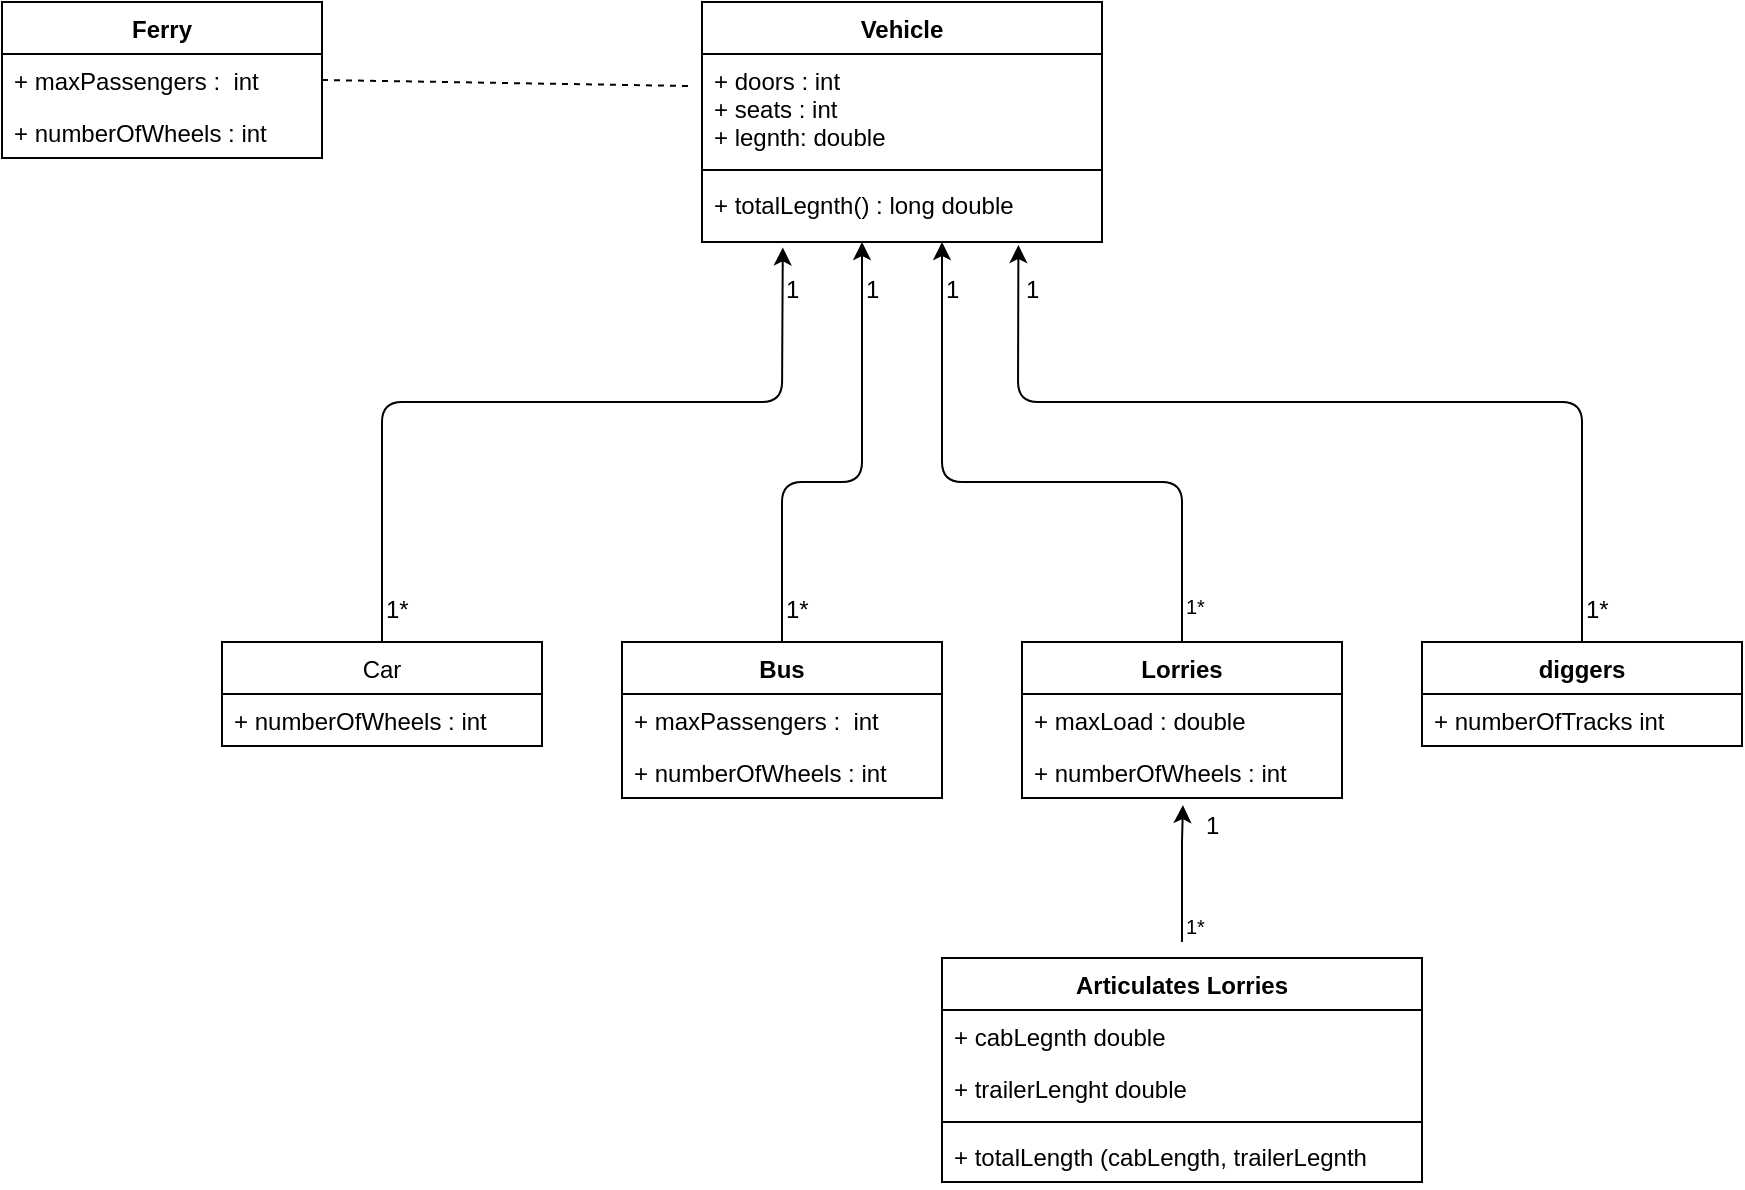 <mxfile version="12.7.2" type="github">
  <diagram id="SVsXcqqRXmWgpmADdaAt" name="Page-1">
    <mxGraphModel dx="1296" dy="722" grid="1" gridSize="10" guides="1" tooltips="1" connect="1" arrows="1" fold="1" page="1" pageScale="1" pageWidth="850" pageHeight="1100" math="0" shadow="0">
      <root>
        <mxCell id="0" />
        <mxCell id="1" parent="0" />
        <mxCell id="eGB27aKzizbsrl1qI4jq-1" value="Vehicle" style="swimlane;fontStyle=1;align=center;verticalAlign=top;childLayout=stackLayout;horizontal=1;startSize=26;horizontalStack=0;resizeParent=1;resizeParentMax=0;resizeLast=0;collapsible=1;marginBottom=0;" parent="1" vertex="1">
          <mxGeometry x="440" y="40" width="200" height="120" as="geometry">
            <mxRectangle x="40" y="40" width="70" height="26" as="alternateBounds" />
          </mxGeometry>
        </mxCell>
        <mxCell id="eGB27aKzizbsrl1qI4jq-2" value="+ doors : int&#xa;+ seats : int&#xa;+ legnth: double" style="text;strokeColor=none;fillColor=none;align=left;verticalAlign=top;spacingLeft=4;spacingRight=4;overflow=hidden;rotatable=0;points=[[0,0.5],[1,0.5]];portConstraint=eastwest;" parent="eGB27aKzizbsrl1qI4jq-1" vertex="1">
          <mxGeometry y="26" width="200" height="54" as="geometry" />
        </mxCell>
        <mxCell id="eGB27aKzizbsrl1qI4jq-3" value="" style="line;strokeWidth=1;fillColor=none;align=left;verticalAlign=middle;spacingTop=-1;spacingLeft=3;spacingRight=3;rotatable=0;labelPosition=right;points=[];portConstraint=eastwest;" parent="eGB27aKzizbsrl1qI4jq-1" vertex="1">
          <mxGeometry y="80" width="200" height="8" as="geometry" />
        </mxCell>
        <mxCell id="eGB27aKzizbsrl1qI4jq-4" value="+ totalLegnth() : long double" style="text;strokeColor=none;fillColor=none;align=left;verticalAlign=top;spacingLeft=4;spacingRight=4;overflow=hidden;rotatable=0;points=[[0,0.5],[1,0.5]];portConstraint=eastwest;" parent="eGB27aKzizbsrl1qI4jq-1" vertex="1">
          <mxGeometry y="88" width="200" height="32" as="geometry" />
        </mxCell>
        <mxCell id="eGB27aKzizbsrl1qI4jq-37" value="Car" style="swimlane;fontStyle=0;childLayout=stackLayout;horizontal=1;startSize=26;fillColor=none;horizontalStack=0;resizeParent=1;resizeParentMax=0;resizeLast=0;collapsible=1;marginBottom=0;" parent="1" vertex="1">
          <mxGeometry x="200" y="360" width="160" height="52" as="geometry" />
        </mxCell>
        <mxCell id="eGB27aKzizbsrl1qI4jq-38" value="+ numberOfWheels : int" style="text;strokeColor=none;fillColor=none;align=left;verticalAlign=top;spacingLeft=4;spacingRight=4;overflow=hidden;rotatable=0;points=[[0,0.5],[1,0.5]];portConstraint=eastwest;" parent="eGB27aKzizbsrl1qI4jq-37" vertex="1">
          <mxGeometry y="26" width="160" height="26" as="geometry" />
        </mxCell>
        <mxCell id="eGB27aKzizbsrl1qI4jq-54" value="Bus" style="swimlane;fontStyle=1;childLayout=stackLayout;horizontal=1;startSize=26;fillColor=none;horizontalStack=0;resizeParent=1;resizeParentMax=0;resizeLast=0;collapsible=1;marginBottom=0;" parent="1" vertex="1">
          <mxGeometry x="400" y="360" width="160" height="78" as="geometry" />
        </mxCell>
        <mxCell id="eGB27aKzizbsrl1qI4jq-55" value="+ maxPassengers :  int" style="text;strokeColor=none;fillColor=none;align=left;verticalAlign=top;spacingLeft=4;spacingRight=4;overflow=hidden;rotatable=0;points=[[0,0.5],[1,0.5]];portConstraint=eastwest;" parent="eGB27aKzizbsrl1qI4jq-54" vertex="1">
          <mxGeometry y="26" width="160" height="26" as="geometry" />
        </mxCell>
        <mxCell id="eGB27aKzizbsrl1qI4jq-56" value="+ numberOfWheels : int" style="text;strokeColor=none;fillColor=none;align=left;verticalAlign=top;spacingLeft=4;spacingRight=4;overflow=hidden;rotatable=0;points=[[0,0.5],[1,0.5]];portConstraint=eastwest;" parent="eGB27aKzizbsrl1qI4jq-54" vertex="1">
          <mxGeometry y="52" width="160" height="26" as="geometry" />
        </mxCell>
        <mxCell id="eGB27aKzizbsrl1qI4jq-93" value="" style="edgeStyle=orthogonalEdgeStyle;rounded=0;orthogonalLoop=1;jettySize=auto;html=1;entryX=0.503;entryY=1.136;entryDx=0;entryDy=0;entryPerimeter=0;" parent="1" edge="1" target="eGB27aKzizbsrl1qI4jq-64">
          <mxGeometry relative="1" as="geometry">
            <mxPoint x="640" y="470" as="targetPoint" />
            <mxPoint x="680" y="510" as="sourcePoint" />
            <Array as="points">
              <mxPoint x="680" y="460" />
              <mxPoint x="680" y="460" />
            </Array>
          </mxGeometry>
        </mxCell>
        <mxCell id="eGB27aKzizbsrl1qI4jq-62" value="Lorries" style="swimlane;fontStyle=1;childLayout=stackLayout;horizontal=1;startSize=26;fillColor=none;horizontalStack=0;resizeParent=1;resizeParentMax=0;resizeLast=0;collapsible=1;marginBottom=0;" parent="1" vertex="1">
          <mxGeometry x="600" y="360" width="160" height="78" as="geometry" />
        </mxCell>
        <mxCell id="eGB27aKzizbsrl1qI4jq-63" value="+ maxLoad : double" style="text;strokeColor=none;fillColor=none;align=left;verticalAlign=top;spacingLeft=4;spacingRight=4;overflow=hidden;rotatable=0;points=[[0,0.5],[1,0.5]];portConstraint=eastwest;" parent="eGB27aKzizbsrl1qI4jq-62" vertex="1">
          <mxGeometry y="26" width="160" height="26" as="geometry" />
        </mxCell>
        <mxCell id="eGB27aKzizbsrl1qI4jq-64" value="+ numberOfWheels : int" style="text;strokeColor=none;fillColor=none;align=left;verticalAlign=top;spacingLeft=4;spacingRight=4;overflow=hidden;rotatable=0;points=[[0,0.5],[1,0.5]];portConstraint=eastwest;" parent="eGB27aKzizbsrl1qI4jq-62" vertex="1">
          <mxGeometry y="52" width="160" height="26" as="geometry" />
        </mxCell>
        <mxCell id="eGB27aKzizbsrl1qI4jq-65" value="diggers" style="swimlane;fontStyle=1;childLayout=stackLayout;horizontal=1;startSize=26;fillColor=none;horizontalStack=0;resizeParent=1;resizeParentMax=0;resizeLast=0;collapsible=1;marginBottom=0;" parent="1" vertex="1">
          <mxGeometry x="800" y="360" width="160" height="52" as="geometry" />
        </mxCell>
        <mxCell id="eGB27aKzizbsrl1qI4jq-66" value="+ numberOfTracks int" style="text;strokeColor=none;fillColor=none;align=left;verticalAlign=top;spacingLeft=4;spacingRight=4;overflow=hidden;rotatable=0;points=[[0,0.5],[1,0.5]];portConstraint=eastwest;" parent="eGB27aKzizbsrl1qI4jq-65" vertex="1">
          <mxGeometry y="26" width="160" height="26" as="geometry" />
        </mxCell>
        <mxCell id="eGB27aKzizbsrl1qI4jq-78" value="Articulates Lorries" style="swimlane;fontStyle=1;align=center;verticalAlign=top;childLayout=stackLayout;horizontal=1;startSize=26;horizontalStack=0;resizeParent=1;resizeParentMax=0;resizeLast=0;collapsible=1;marginBottom=0;" parent="1" vertex="1">
          <mxGeometry x="560" y="518" width="240" height="112" as="geometry" />
        </mxCell>
        <mxCell id="eGB27aKzizbsrl1qI4jq-89" value="+ cabLegnth double" style="text;strokeColor=none;fillColor=none;align=left;verticalAlign=top;spacingLeft=4;spacingRight=4;overflow=hidden;rotatable=0;points=[[0,0.5],[1,0.5]];portConstraint=eastwest;" parent="eGB27aKzizbsrl1qI4jq-78" vertex="1">
          <mxGeometry y="26" width="240" height="26" as="geometry" />
        </mxCell>
        <mxCell id="eGB27aKzizbsrl1qI4jq-79" value="+ trailerLenght double" style="text;strokeColor=none;fillColor=none;align=left;verticalAlign=top;spacingLeft=4;spacingRight=4;overflow=hidden;rotatable=0;points=[[0,0.5],[1,0.5]];portConstraint=eastwest;" parent="eGB27aKzizbsrl1qI4jq-78" vertex="1">
          <mxGeometry y="52" width="240" height="26" as="geometry" />
        </mxCell>
        <mxCell id="eGB27aKzizbsrl1qI4jq-80" value="" style="line;strokeWidth=1;fillColor=none;align=left;verticalAlign=middle;spacingTop=-1;spacingLeft=3;spacingRight=3;rotatable=0;labelPosition=right;points=[];portConstraint=eastwest;" parent="eGB27aKzizbsrl1qI4jq-78" vertex="1">
          <mxGeometry y="78" width="240" height="8" as="geometry" />
        </mxCell>
        <mxCell id="eGB27aKzizbsrl1qI4jq-81" value="+ totalLength (cabLength, trailerLegnth&#xa;" style="text;strokeColor=none;fillColor=none;align=left;verticalAlign=top;spacingLeft=4;spacingRight=4;overflow=hidden;rotatable=0;points=[[0,0.5],[1,0.5]];portConstraint=eastwest;" parent="eGB27aKzizbsrl1qI4jq-78" vertex="1">
          <mxGeometry y="86" width="240" height="26" as="geometry" />
        </mxCell>
        <mxCell id="eGB27aKzizbsrl1qI4jq-98" value="1*" style="resizable=0;html=1;align=left;verticalAlign=bottom;labelBackgroundColor=#ffffff;fontSize=10;" parent="1" connectable="0" vertex="1">
          <mxGeometry x="560.0" y="320.0" as="geometry">
            <mxPoint x="120" y="190" as="offset" />
          </mxGeometry>
        </mxCell>
        <mxCell id="KoYKsDYkbrUS3oFuBi2r-1" value="Ferry" style="swimlane;fontStyle=1;childLayout=stackLayout;horizontal=1;startSize=26;fillColor=none;horizontalStack=0;resizeParent=1;resizeParentMax=0;resizeLast=0;collapsible=1;marginBottom=0;" vertex="1" parent="1">
          <mxGeometry x="90" y="40" width="160" height="78" as="geometry" />
        </mxCell>
        <mxCell id="KoYKsDYkbrUS3oFuBi2r-2" value="+ maxPassengers :  int" style="text;strokeColor=none;fillColor=none;align=left;verticalAlign=top;spacingLeft=4;spacingRight=4;overflow=hidden;rotatable=0;points=[[0,0.5],[1,0.5]];portConstraint=eastwest;" vertex="1" parent="KoYKsDYkbrUS3oFuBi2r-1">
          <mxGeometry y="26" width="160" height="26" as="geometry" />
        </mxCell>
        <mxCell id="KoYKsDYkbrUS3oFuBi2r-3" value="+ numberOfWheels : int" style="text;strokeColor=none;fillColor=none;align=left;verticalAlign=top;spacingLeft=4;spacingRight=4;overflow=hidden;rotatable=0;points=[[0,0.5],[1,0.5]];portConstraint=eastwest;" vertex="1" parent="KoYKsDYkbrUS3oFuBi2r-1">
          <mxGeometry y="52" width="160" height="26" as="geometry" />
        </mxCell>
        <mxCell id="KoYKsDYkbrUS3oFuBi2r-4" value="" style="endArrow=classic;html=1;entryX=0.6;entryY=1;entryDx=0;entryDy=0;entryPerimeter=0;exitX=0.5;exitY=0;exitDx=0;exitDy=0;" edge="1" parent="1" source="eGB27aKzizbsrl1qI4jq-62" target="eGB27aKzizbsrl1qI4jq-4">
          <mxGeometry width="50" height="50" relative="1" as="geometry">
            <mxPoint x="680" y="280" as="sourcePoint" />
            <mxPoint x="620" y="300" as="targetPoint" />
            <Array as="points">
              <mxPoint x="680" y="280" />
              <mxPoint x="560" y="280" />
            </Array>
          </mxGeometry>
        </mxCell>
        <mxCell id="KoYKsDYkbrUS3oFuBi2r-5" value="1*" style="resizable=0;html=1;align=left;verticalAlign=bottom;labelBackgroundColor=#ffffff;fontSize=10;" connectable="0" vertex="1" parent="1">
          <mxGeometry x="720" y="160" as="geometry">
            <mxPoint x="-40" y="190" as="offset" />
          </mxGeometry>
        </mxCell>
        <mxCell id="KoYKsDYkbrUS3oFuBi2r-9" value="" style="endArrow=classic;html=1;entryX=0.4;entryY=1;entryDx=0;entryDy=0;entryPerimeter=0;exitX=0.5;exitY=0;exitDx=0;exitDy=0;" edge="1" parent="1" source="eGB27aKzizbsrl1qI4jq-54" target="eGB27aKzizbsrl1qI4jq-4">
          <mxGeometry width="50" height="50" relative="1" as="geometry">
            <mxPoint x="440" y="280" as="sourcePoint" />
            <mxPoint x="620" y="300" as="targetPoint" />
            <Array as="points">
              <mxPoint x="480" y="280" />
              <mxPoint x="520" y="280" />
            </Array>
          </mxGeometry>
        </mxCell>
        <mxCell id="KoYKsDYkbrUS3oFuBi2r-10" value="" style="endArrow=classic;html=1;exitX=0.5;exitY=0;exitDx=0;exitDy=0;entryX=0.202;entryY=1.085;entryDx=0;entryDy=0;entryPerimeter=0;" edge="1" parent="1" source="eGB27aKzizbsrl1qI4jq-37" target="eGB27aKzizbsrl1qI4jq-4">
          <mxGeometry width="50" height="50" relative="1" as="geometry">
            <mxPoint x="280" y="350" as="sourcePoint" />
            <mxPoint x="477" y="180" as="targetPoint" />
            <Array as="points">
              <mxPoint x="280" y="240" />
              <mxPoint x="480" y="240" />
            </Array>
          </mxGeometry>
        </mxCell>
        <mxCell id="KoYKsDYkbrUS3oFuBi2r-11" value="" style="endArrow=classic;html=1;entryX=0.791;entryY=1.048;entryDx=0;entryDy=0;entryPerimeter=0;exitX=0.5;exitY=0;exitDx=0;exitDy=0;" edge="1" parent="1" source="eGB27aKzizbsrl1qI4jq-65" target="eGB27aKzizbsrl1qI4jq-4">
          <mxGeometry width="50" height="50" relative="1" as="geometry">
            <mxPoint x="570" y="350" as="sourcePoint" />
            <mxPoint x="600" y="170" as="targetPoint" />
            <Array as="points">
              <mxPoint x="880" y="240" />
              <mxPoint x="598" y="240" />
            </Array>
          </mxGeometry>
        </mxCell>
        <mxCell id="KoYKsDYkbrUS3oFuBi2r-12" value="1*" style="text;html=1;" vertex="1" parent="1">
          <mxGeometry x="880" y="330" width="40" height="30" as="geometry" />
        </mxCell>
        <mxCell id="KoYKsDYkbrUS3oFuBi2r-13" value="1*" style="text;html=1;" vertex="1" parent="1">
          <mxGeometry x="480" y="330" width="40" height="30" as="geometry" />
        </mxCell>
        <mxCell id="KoYKsDYkbrUS3oFuBi2r-14" value="1*" style="text;html=1;" vertex="1" parent="1">
          <mxGeometry x="280" y="330" width="40" height="30" as="geometry" />
        </mxCell>
        <mxCell id="KoYKsDYkbrUS3oFuBi2r-15" value="1" style="text;html=1;" vertex="1" parent="1">
          <mxGeometry x="520" y="170" width="40" height="30" as="geometry" />
        </mxCell>
        <mxCell id="KoYKsDYkbrUS3oFuBi2r-16" value="1" style="text;html=1;" vertex="1" parent="1">
          <mxGeometry x="480" y="170" width="40" height="30" as="geometry" />
        </mxCell>
        <mxCell id="KoYKsDYkbrUS3oFuBi2r-18" value="1" style="text;html=1;" vertex="1" parent="1">
          <mxGeometry x="560" y="170" width="40" height="30" as="geometry" />
        </mxCell>
        <mxCell id="KoYKsDYkbrUS3oFuBi2r-19" value="1" style="text;html=1;" vertex="1" parent="1">
          <mxGeometry x="600" y="170" width="40" height="30" as="geometry" />
        </mxCell>
        <mxCell id="KoYKsDYkbrUS3oFuBi2r-20" value="1" style="text;html=1;" vertex="1" parent="1">
          <mxGeometry x="690" y="438" width="40" height="30" as="geometry" />
        </mxCell>
        <mxCell id="KoYKsDYkbrUS3oFuBi2r-22" value="" style="endArrow=none;dashed=1;html=1;exitX=1;exitY=0.5;exitDx=0;exitDy=0;entryX=-0.021;entryY=0.297;entryDx=0;entryDy=0;entryPerimeter=0;" edge="1" parent="1" source="KoYKsDYkbrUS3oFuBi2r-2" target="eGB27aKzizbsrl1qI4jq-2">
          <mxGeometry width="50" height="50" relative="1" as="geometry">
            <mxPoint x="570" y="320" as="sourcePoint" />
            <mxPoint x="620" y="270" as="targetPoint" />
          </mxGeometry>
        </mxCell>
      </root>
    </mxGraphModel>
  </diagram>
</mxfile>
